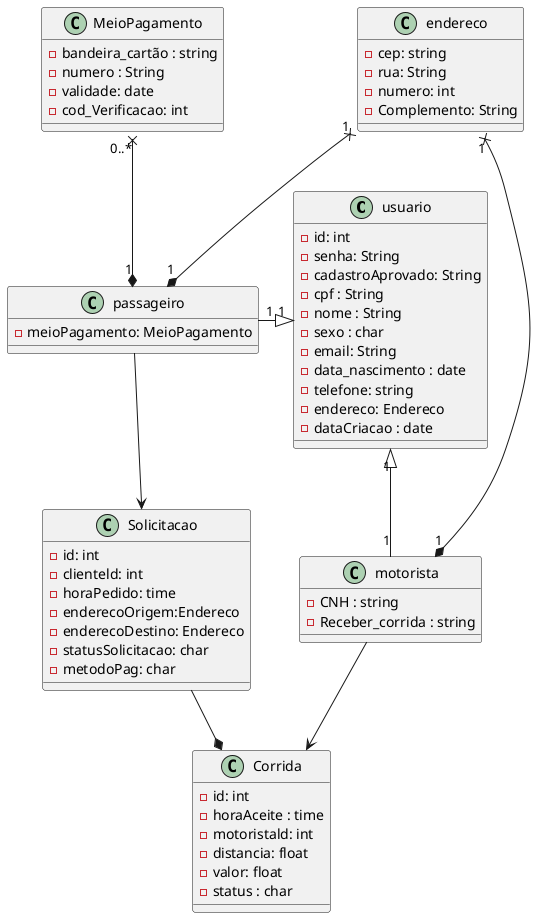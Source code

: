 @startuml
class usuario {
- id: int
- senha: String 
- cadastroAprovado: String
- cpf : String
- nome : String
- sexo : char
- email: String
- data_nascimento : date
- telefone: string
- endereco: Endereco 
- dataCriacao : date
}
class Solicitacao {
- id: int
- clienteld: int
- horaPedido: time
- enderecoOrigem:Endereco 
- enderecoDestino: Endereco 
- statusSolicitacao: char
- metodoPag: char
}


class Corrida {
- id: int
- horaAceite : time
- motoristald: int
- distancia: float
- valor: float
- status : char
}

class motorista
{
- CNH : string
- Receber_corrida : string
}
class passageiro
{
- meioPagamento: MeioPagamento
}

class endereco
{
- cep: string
- rua: String
- numero: int
- Complemento: String
}

class MeioPagamento{
- bandeira_cartão : string
- numero : String
- validade: date
- cod_Verificacao: int
}

passageiro "1" *-up-x "0..*" MeioPagamento
passageiro "1" *-up-x "1" endereco
motorista "1" *-up-x "1" endereco
usuario "1" <|-down- "1" motorista
usuario "1" <|-right- "1" passageiro

passageiro --> Solicitacao
motorista --> Corrida
Solicitacao --* Corrida
@enduml